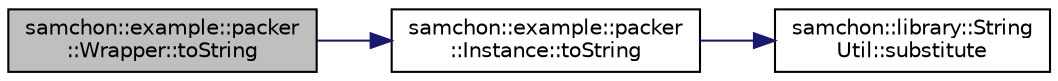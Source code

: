 digraph "samchon::example::packer::Wrapper::toString"
{
  edge [fontname="Helvetica",fontsize="10",labelfontname="Helvetica",labelfontsize="10"];
  node [fontname="Helvetica",fontsize="10",shape=record];
  rankdir="LR";
  Node1 [label="samchon::example::packer\l::Wrapper::toString",height=0.2,width=0.4,color="black", fillcolor="grey75", style="filled", fontcolor="black"];
  Node1 -> Node2 [color="midnightblue",fontsize="10",style="solid",fontname="Helvetica"];
  Node2 [label="samchon::example::packer\l::Instance::toString",height=0.2,width=0.4,color="black", fillcolor="white", style="filled",URL="$dc/d54/classsamchon_1_1example_1_1packer_1_1Instance.html#a0d2cc0903059f4c2e36d28d3725abbca",tooltip="Return a string represents the Instance. "];
  Node2 -> Node3 [color="midnightblue",fontsize="10",style="solid",fontname="Helvetica"];
  Node3 [label="samchon::library::String\lUtil::substitute",height=0.2,width=0.4,color="black", fillcolor="white", style="filled",URL="$d2/d53/classsamchon_1_1library_1_1StringUtil.html#a067a310ea10079ed5e47a9e25a1ba1fe",tooltip="Substitutes \"{n}\" tokens within the specified string with the respective arguments passed in..."];
}
